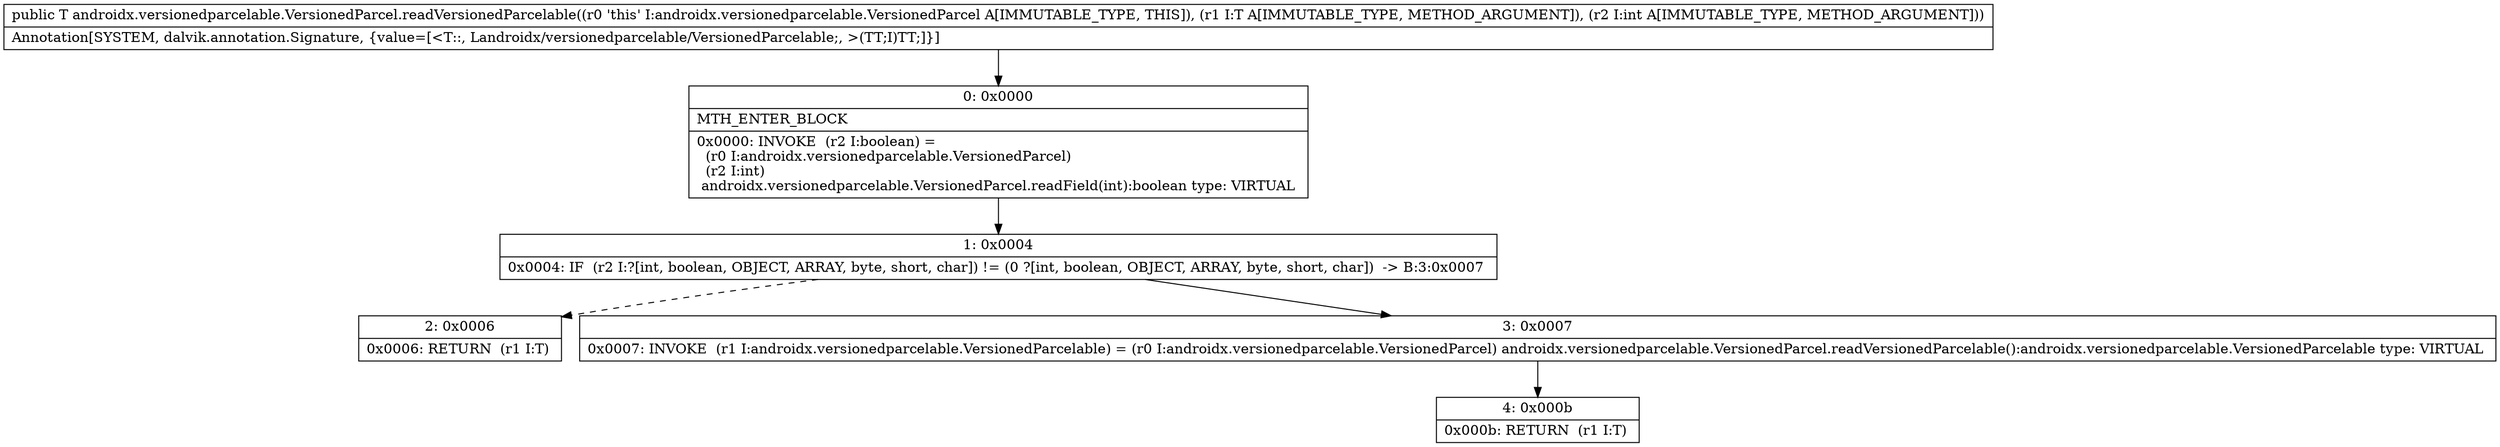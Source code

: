 digraph "CFG forandroidx.versionedparcelable.VersionedParcel.readVersionedParcelable(Landroidx\/versionedparcelable\/VersionedParcelable;I)Landroidx\/versionedparcelable\/VersionedParcelable;" {
Node_0 [shape=record,label="{0\:\ 0x0000|MTH_ENTER_BLOCK\l|0x0000: INVOKE  (r2 I:boolean) = \l  (r0 I:androidx.versionedparcelable.VersionedParcel)\l  (r2 I:int)\l androidx.versionedparcelable.VersionedParcel.readField(int):boolean type: VIRTUAL \l}"];
Node_1 [shape=record,label="{1\:\ 0x0004|0x0004: IF  (r2 I:?[int, boolean, OBJECT, ARRAY, byte, short, char]) != (0 ?[int, boolean, OBJECT, ARRAY, byte, short, char])  \-\> B:3:0x0007 \l}"];
Node_2 [shape=record,label="{2\:\ 0x0006|0x0006: RETURN  (r1 I:T) \l}"];
Node_3 [shape=record,label="{3\:\ 0x0007|0x0007: INVOKE  (r1 I:androidx.versionedparcelable.VersionedParcelable) = (r0 I:androidx.versionedparcelable.VersionedParcel) androidx.versionedparcelable.VersionedParcel.readVersionedParcelable():androidx.versionedparcelable.VersionedParcelable type: VIRTUAL \l}"];
Node_4 [shape=record,label="{4\:\ 0x000b|0x000b: RETURN  (r1 I:T) \l}"];
MethodNode[shape=record,label="{public T androidx.versionedparcelable.VersionedParcel.readVersionedParcelable((r0 'this' I:androidx.versionedparcelable.VersionedParcel A[IMMUTABLE_TYPE, THIS]), (r1 I:T A[IMMUTABLE_TYPE, METHOD_ARGUMENT]), (r2 I:int A[IMMUTABLE_TYPE, METHOD_ARGUMENT]))  | Annotation[SYSTEM, dalvik.annotation.Signature, \{value=[\<T::, Landroidx\/versionedparcelable\/VersionedParcelable;, \>(TT;I)TT;]\}]\l}"];
MethodNode -> Node_0;
Node_0 -> Node_1;
Node_1 -> Node_2[style=dashed];
Node_1 -> Node_3;
Node_3 -> Node_4;
}

